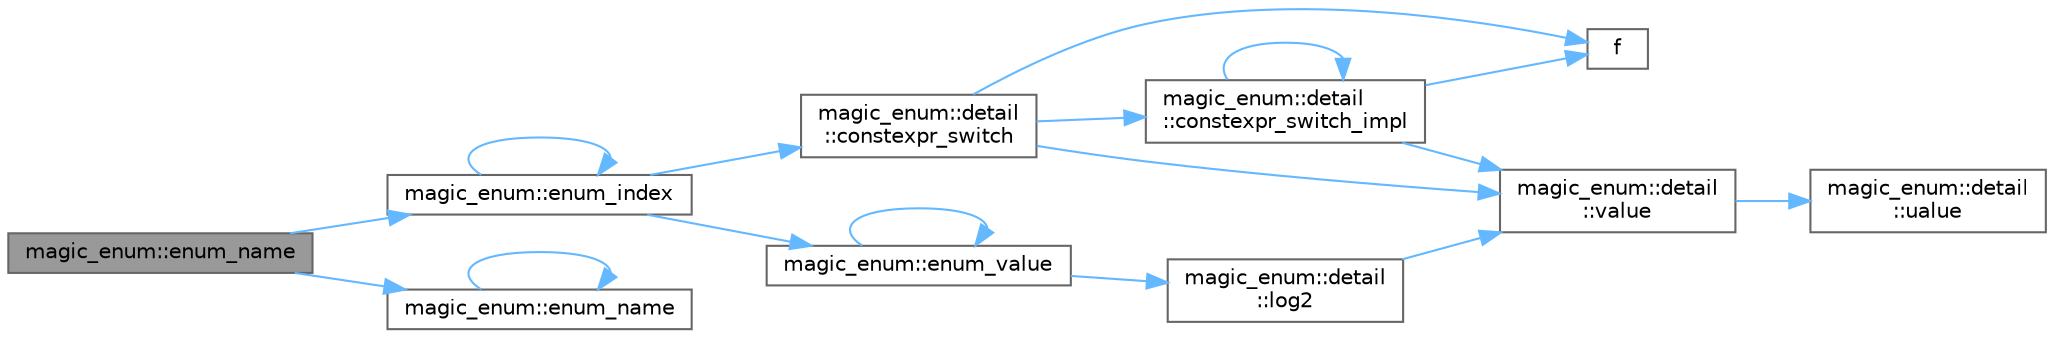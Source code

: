 digraph "magic_enum::enum_name"
{
 // LATEX_PDF_SIZE
  bgcolor="transparent";
  edge [fontname=Helvetica,fontsize=10,labelfontname=Helvetica,labelfontsize=10];
  node [fontname=Helvetica,fontsize=10,shape=box,height=0.2,width=0.4];
  rankdir="LR";
  Node1 [id="Node000001",label="magic_enum::enum_name",height=0.2,width=0.4,color="gray40", fillcolor="grey60", style="filled", fontcolor="black",tooltip=" "];
  Node1 -> Node2 [id="edge1_Node000001_Node000002",color="steelblue1",style="solid",tooltip=" "];
  Node2 [id="Node000002",label="magic_enum::enum_index",height=0.2,width=0.4,color="grey40", fillcolor="white", style="filled",URL="$namespacemagic__enum.html#ae6cfd505ff323c012cf6460fa91c9a41",tooltip=" "];
  Node2 -> Node3 [id="edge2_Node000002_Node000003",color="steelblue1",style="solid",tooltip=" "];
  Node3 [id="Node000003",label="magic_enum::detail\l::constexpr_switch",height=0.2,width=0.4,color="grey40", fillcolor="white", style="filled",URL="$namespacemagic__enum_1_1detail.html#a9e138c31342899eb8bc5782d9cbd6d7e",tooltip=" "];
  Node3 -> Node4 [id="edge3_Node000003_Node000004",color="steelblue1",style="solid",tooltip=" "];
  Node4 [id="Node000004",label="magic_enum::detail\l::constexpr_switch_impl",height=0.2,width=0.4,color="grey40", fillcolor="white", style="filled",URL="$namespacemagic__enum_1_1detail.html#ad53f078b9dcc3429968a4ecfb88596bd",tooltip=" "];
  Node4 -> Node4 [id="edge4_Node000004_Node000004",color="steelblue1",style="solid",tooltip=" "];
  Node4 -> Node5 [id="edge5_Node000004_Node000005",color="steelblue1",style="solid",tooltip=" "];
  Node5 [id="Node000005",label="f",height=0.2,width=0.4,color="grey40", fillcolor="white", style="filled",URL="$cxx11__tensor__map_8cpp.html#a7f507fea02198f6cb81c86640c7b1a4e",tooltip=" "];
  Node4 -> Node6 [id="edge6_Node000004_Node000006",color="steelblue1",style="solid",tooltip=" "];
  Node6 [id="Node000006",label="magic_enum::detail\l::value",height=0.2,width=0.4,color="grey40", fillcolor="white", style="filled",URL="$namespacemagic__enum_1_1detail.html#a8e06754b490522d8ae02cd8983e3fcbf",tooltip=" "];
  Node6 -> Node7 [id="edge7_Node000006_Node000007",color="steelblue1",style="solid",tooltip=" "];
  Node7 [id="Node000007",label="magic_enum::detail\l::ualue",height=0.2,width=0.4,color="grey40", fillcolor="white", style="filled",URL="$namespacemagic__enum_1_1detail.html#a191c321163d56a3fb04df4e39998bbfb",tooltip=" "];
  Node3 -> Node5 [id="edge8_Node000003_Node000005",color="steelblue1",style="solid",tooltip=" "];
  Node3 -> Node6 [id="edge9_Node000003_Node000006",color="steelblue1",style="solid",tooltip=" "];
  Node2 -> Node2 [id="edge10_Node000002_Node000002",color="steelblue1",style="solid",tooltip=" "];
  Node2 -> Node8 [id="edge11_Node000002_Node000008",color="steelblue1",style="solid",tooltip=" "];
  Node8 [id="Node000008",label="magic_enum::enum_value",height=0.2,width=0.4,color="grey40", fillcolor="white", style="filled",URL="$namespacemagic__enum.html#a9838bde8b3a4d7998ad1e81b893ef798",tooltip=" "];
  Node8 -> Node8 [id="edge12_Node000008_Node000008",color="steelblue1",style="solid",tooltip=" "];
  Node8 -> Node9 [id="edge13_Node000008_Node000009",color="steelblue1",style="solid",tooltip=" "];
  Node9 [id="Node000009",label="magic_enum::detail\l::log2",height=0.2,width=0.4,color="grey40", fillcolor="white", style="filled",URL="$namespacemagic__enum_1_1detail.html#a1f435c2b919eb3622324d94892c8bc0b",tooltip=" "];
  Node9 -> Node6 [id="edge14_Node000009_Node000006",color="steelblue1",style="solid",tooltip=" "];
  Node1 -> Node10 [id="edge15_Node000001_Node000010",color="steelblue1",style="solid",tooltip=" "];
  Node10 [id="Node000010",label="magic_enum::enum_name",height=0.2,width=0.4,color="grey40", fillcolor="white", style="filled",URL="$namespacemagic__enum.html#a3b5bc602b74e241dc5ac1ac19fd523a8",tooltip=" "];
  Node10 -> Node10 [id="edge16_Node000010_Node000010",color="steelblue1",style="solid",tooltip=" "];
}
